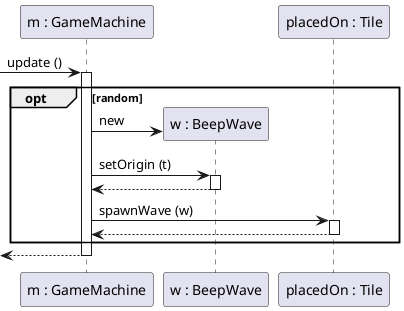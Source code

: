 @startuml

skinparam classAttributeIconSize 0
skinparam guillemet false

participant "m : GameMachine" as m
participant "w : BeepWave" as w
participant "placedOn : Tile" as t

[-> m : update ()
activate m

opt random

    m -> w ** : new



    m -> w ++ : setOrigin (t)
    w --> m --
    m -> t ++ : spawnWave (w)
    t --> m --

end

[<-- m
deactivate m

@enduml